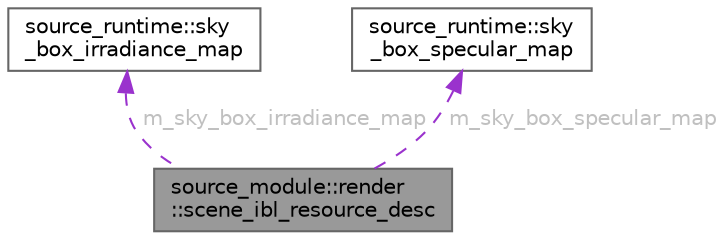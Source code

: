 digraph "source_module::render::scene_ibl_resource_desc"
{
 // LATEX_PDF_SIZE
  bgcolor="transparent";
  edge [fontname=Helvetica,fontsize=10,labelfontname=Helvetica,labelfontsize=10];
  node [fontname=Helvetica,fontsize=10,shape=box,height=0.2,width=0.4];
  Node1 [id="Node000001",label="source_module::render\l::scene_ibl_resource_desc",height=0.2,width=0.4,color="gray40", fillcolor="grey60", style="filled", fontcolor="black",tooltip=" "];
  Node2 -> Node1 [id="edge1_Node000001_Node000002",dir="back",color="darkorchid3",style="dashed",tooltip=" ",label=" m_sky_box_irradiance_map",fontcolor="grey" ];
  Node2 [id="Node000002",label="source_runtime::sky\l_box_irradiance_map",height=0.2,width=0.4,color="gray40", fillcolor="white", style="filled",URL="$classsource__runtime_1_1sky__box__irradiance__map.html",tooltip=" "];
  Node3 -> Node1 [id="edge2_Node000001_Node000003",dir="back",color="darkorchid3",style="dashed",tooltip=" ",label=" m_sky_box_specular_map",fontcolor="grey" ];
  Node3 [id="Node000003",label="source_runtime::sky\l_box_specular_map",height=0.2,width=0.4,color="gray40", fillcolor="white", style="filled",URL="$classsource__runtime_1_1sky__box__specular__map.html",tooltip=" "];
}
